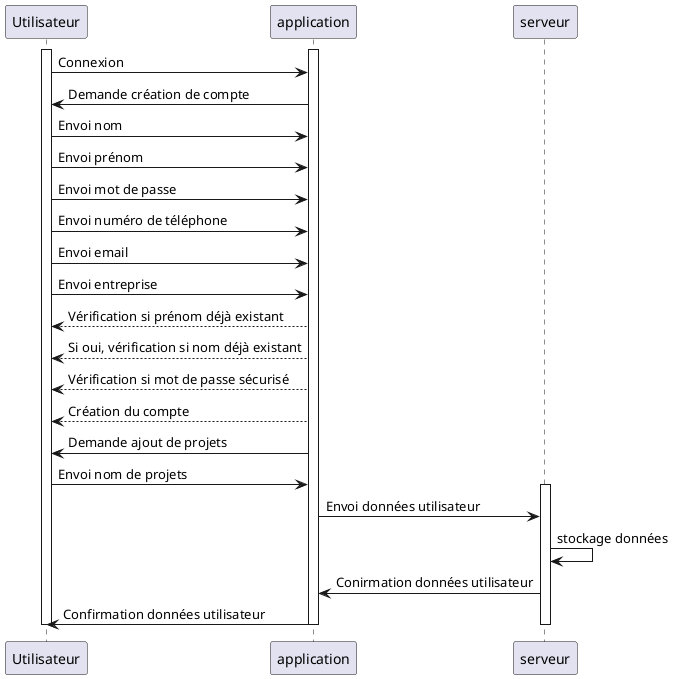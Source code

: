 @startuml

hide circle
hide empty members
hide empty methods


participant Utilisateur
participant application as Serveur
participant serveur as s

activate Utilisateur
activate Serveur

Utilisateur -> Serveur : Connexion
Utilisateur <- Serveur : Demande création de compte
Utilisateur -> Serveur : Envoi nom
Utilisateur -> Serveur : Envoi prénom
Utilisateur -> Serveur : Envoi mot de passe
Utilisateur -> Serveur : Envoi numéro de téléphone
Utilisateur -> Serveur : Envoi email
Utilisateur -> Serveur : Envoi entreprise
Utilisateur <-- Serveur : Vérification si prénom déjà existant
Utilisateur <-- Serveur : Si oui, vérification si nom déjà existant
Utilisateur <-- Serveur : Vérification si mot de passe sécurisé
Utilisateur <-- Serveur : Création du compte
Utilisateur <- Serveur : Demande ajout de projets
Utilisateur -> Serveur : Envoi nom de projets
activate s

Serveur -> s : Envoi données utilisateur
s -> s : stockage données
s -> Serveur : Conirmation données utilisateur
Serveur -> Utilisateur : Confirmation données utilisateur
deactivate Utilisateur
deactivate Serveur
deactivate s

@enduml
